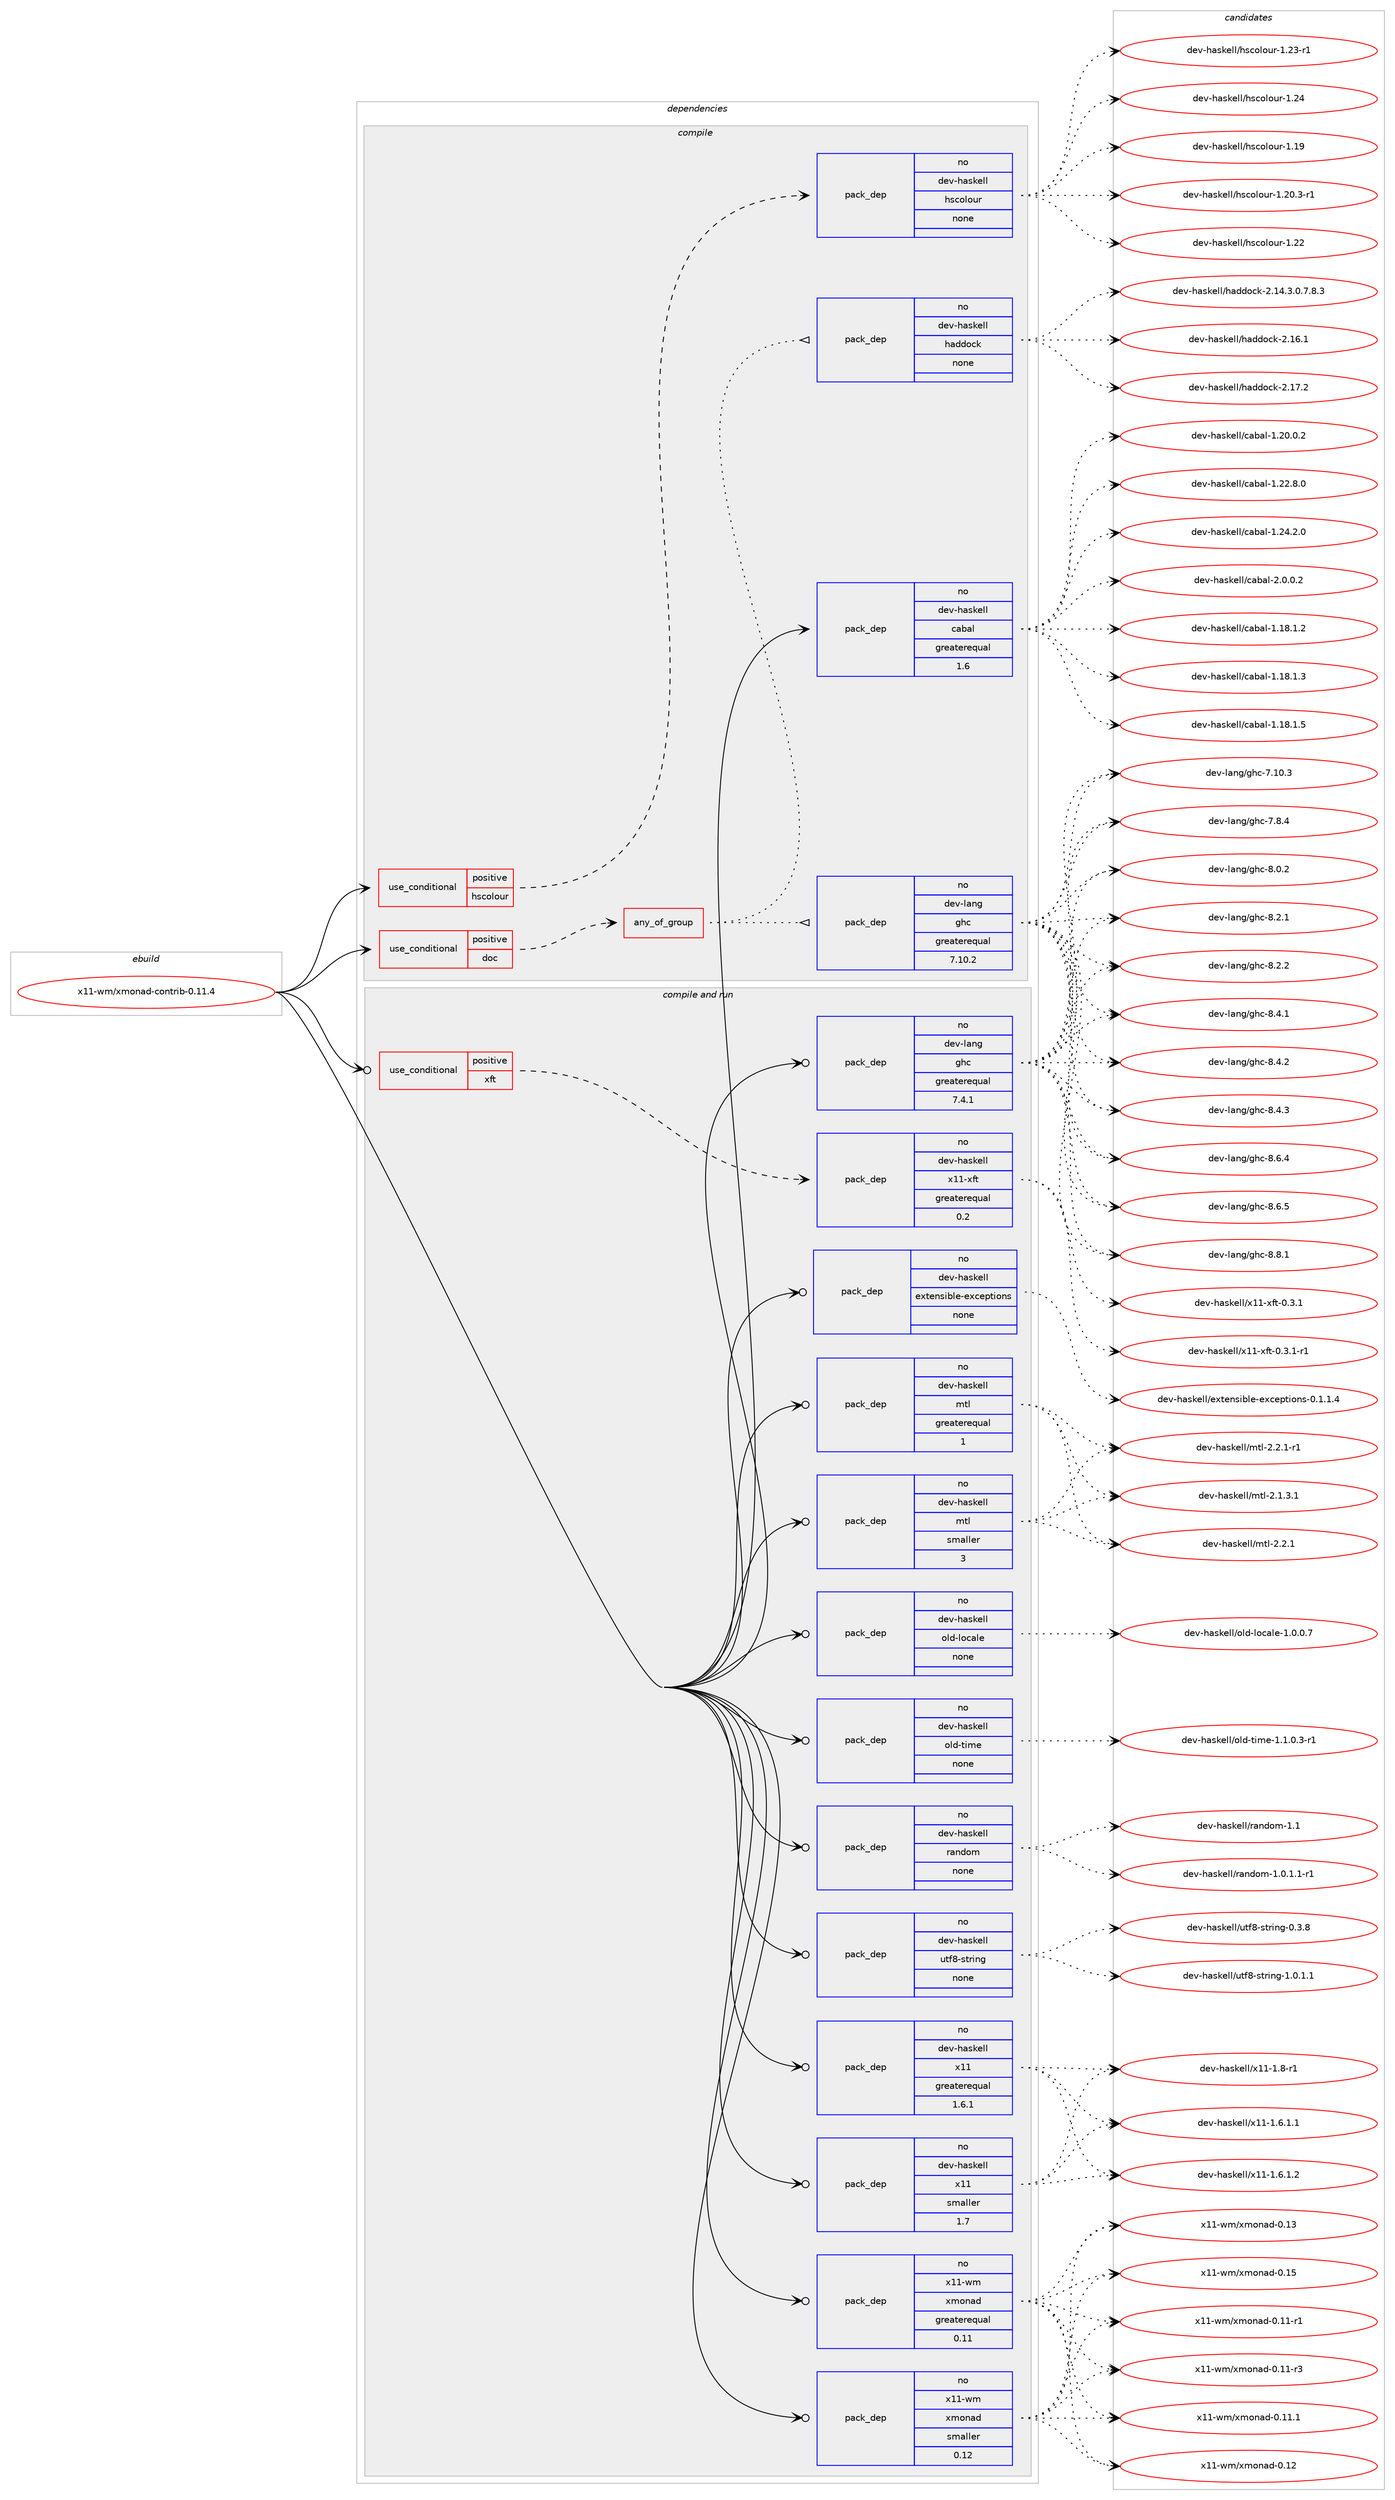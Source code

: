 digraph prolog {

# *************
# Graph options
# *************

newrank=true;
concentrate=true;
compound=true;
graph [rankdir=LR,fontname=Helvetica,fontsize=10,ranksep=1.5];#, ranksep=2.5, nodesep=0.2];
edge  [arrowhead=vee];
node  [fontname=Helvetica,fontsize=10];

# **********
# The ebuild
# **********

subgraph cluster_leftcol {
color=gray;
rank=same;
label=<<i>ebuild</i>>;
id [label="x11-wm/xmonad-contrib-0.11.4", color=red, width=4, href="../x11-wm/xmonad-contrib-0.11.4.svg"];
}

# ****************
# The dependencies
# ****************

subgraph cluster_midcol {
color=gray;
label=<<i>dependencies</i>>;
subgraph cluster_compile {
fillcolor="#eeeeee";
style=filled;
label=<<i>compile</i>>;
subgraph cond220830 {
dependency927561 [label=<<TABLE BORDER="0" CELLBORDER="1" CELLSPACING="0" CELLPADDING="4"><TR><TD ROWSPAN="3" CELLPADDING="10">use_conditional</TD></TR><TR><TD>positive</TD></TR><TR><TD>doc</TD></TR></TABLE>>, shape=none, color=red];
subgraph any16274 {
dependency927562 [label=<<TABLE BORDER="0" CELLBORDER="1" CELLSPACING="0" CELLPADDING="4"><TR><TD CELLPADDING="10">any_of_group</TD></TR></TABLE>>, shape=none, color=red];subgraph pack689859 {
dependency927563 [label=<<TABLE BORDER="0" CELLBORDER="1" CELLSPACING="0" CELLPADDING="4" WIDTH="220"><TR><TD ROWSPAN="6" CELLPADDING="30">pack_dep</TD></TR><TR><TD WIDTH="110">no</TD></TR><TR><TD>dev-haskell</TD></TR><TR><TD>haddock</TD></TR><TR><TD>none</TD></TR><TR><TD></TD></TR></TABLE>>, shape=none, color=blue];
}
dependency927562:e -> dependency927563:w [weight=20,style="dotted",arrowhead="oinv"];
subgraph pack689860 {
dependency927564 [label=<<TABLE BORDER="0" CELLBORDER="1" CELLSPACING="0" CELLPADDING="4" WIDTH="220"><TR><TD ROWSPAN="6" CELLPADDING="30">pack_dep</TD></TR><TR><TD WIDTH="110">no</TD></TR><TR><TD>dev-lang</TD></TR><TR><TD>ghc</TD></TR><TR><TD>greaterequal</TD></TR><TR><TD>7.10.2</TD></TR></TABLE>>, shape=none, color=blue];
}
dependency927562:e -> dependency927564:w [weight=20,style="dotted",arrowhead="oinv"];
}
dependency927561:e -> dependency927562:w [weight=20,style="dashed",arrowhead="vee"];
}
id:e -> dependency927561:w [weight=20,style="solid",arrowhead="vee"];
subgraph cond220831 {
dependency927565 [label=<<TABLE BORDER="0" CELLBORDER="1" CELLSPACING="0" CELLPADDING="4"><TR><TD ROWSPAN="3" CELLPADDING="10">use_conditional</TD></TR><TR><TD>positive</TD></TR><TR><TD>hscolour</TD></TR></TABLE>>, shape=none, color=red];
subgraph pack689861 {
dependency927566 [label=<<TABLE BORDER="0" CELLBORDER="1" CELLSPACING="0" CELLPADDING="4" WIDTH="220"><TR><TD ROWSPAN="6" CELLPADDING="30">pack_dep</TD></TR><TR><TD WIDTH="110">no</TD></TR><TR><TD>dev-haskell</TD></TR><TR><TD>hscolour</TD></TR><TR><TD>none</TD></TR><TR><TD></TD></TR></TABLE>>, shape=none, color=blue];
}
dependency927565:e -> dependency927566:w [weight=20,style="dashed",arrowhead="vee"];
}
id:e -> dependency927565:w [weight=20,style="solid",arrowhead="vee"];
subgraph pack689862 {
dependency927567 [label=<<TABLE BORDER="0" CELLBORDER="1" CELLSPACING="0" CELLPADDING="4" WIDTH="220"><TR><TD ROWSPAN="6" CELLPADDING="30">pack_dep</TD></TR><TR><TD WIDTH="110">no</TD></TR><TR><TD>dev-haskell</TD></TR><TR><TD>cabal</TD></TR><TR><TD>greaterequal</TD></TR><TR><TD>1.6</TD></TR></TABLE>>, shape=none, color=blue];
}
id:e -> dependency927567:w [weight=20,style="solid",arrowhead="vee"];
}
subgraph cluster_compileandrun {
fillcolor="#eeeeee";
style=filled;
label=<<i>compile and run</i>>;
subgraph cond220832 {
dependency927568 [label=<<TABLE BORDER="0" CELLBORDER="1" CELLSPACING="0" CELLPADDING="4"><TR><TD ROWSPAN="3" CELLPADDING="10">use_conditional</TD></TR><TR><TD>positive</TD></TR><TR><TD>xft</TD></TR></TABLE>>, shape=none, color=red];
subgraph pack689863 {
dependency927569 [label=<<TABLE BORDER="0" CELLBORDER="1" CELLSPACING="0" CELLPADDING="4" WIDTH="220"><TR><TD ROWSPAN="6" CELLPADDING="30">pack_dep</TD></TR><TR><TD WIDTH="110">no</TD></TR><TR><TD>dev-haskell</TD></TR><TR><TD>x11-xft</TD></TR><TR><TD>greaterequal</TD></TR><TR><TD>0.2</TD></TR></TABLE>>, shape=none, color=blue];
}
dependency927568:e -> dependency927569:w [weight=20,style="dashed",arrowhead="vee"];
}
id:e -> dependency927568:w [weight=20,style="solid",arrowhead="odotvee"];
subgraph pack689864 {
dependency927570 [label=<<TABLE BORDER="0" CELLBORDER="1" CELLSPACING="0" CELLPADDING="4" WIDTH="220"><TR><TD ROWSPAN="6" CELLPADDING="30">pack_dep</TD></TR><TR><TD WIDTH="110">no</TD></TR><TR><TD>dev-haskell</TD></TR><TR><TD>extensible-exceptions</TD></TR><TR><TD>none</TD></TR><TR><TD></TD></TR></TABLE>>, shape=none, color=blue];
}
id:e -> dependency927570:w [weight=20,style="solid",arrowhead="odotvee"];
subgraph pack689865 {
dependency927571 [label=<<TABLE BORDER="0" CELLBORDER="1" CELLSPACING="0" CELLPADDING="4" WIDTH="220"><TR><TD ROWSPAN="6" CELLPADDING="30">pack_dep</TD></TR><TR><TD WIDTH="110">no</TD></TR><TR><TD>dev-haskell</TD></TR><TR><TD>mtl</TD></TR><TR><TD>greaterequal</TD></TR><TR><TD>1</TD></TR></TABLE>>, shape=none, color=blue];
}
id:e -> dependency927571:w [weight=20,style="solid",arrowhead="odotvee"];
subgraph pack689866 {
dependency927572 [label=<<TABLE BORDER="0" CELLBORDER="1" CELLSPACING="0" CELLPADDING="4" WIDTH="220"><TR><TD ROWSPAN="6" CELLPADDING="30">pack_dep</TD></TR><TR><TD WIDTH="110">no</TD></TR><TR><TD>dev-haskell</TD></TR><TR><TD>mtl</TD></TR><TR><TD>smaller</TD></TR><TR><TD>3</TD></TR></TABLE>>, shape=none, color=blue];
}
id:e -> dependency927572:w [weight=20,style="solid",arrowhead="odotvee"];
subgraph pack689867 {
dependency927573 [label=<<TABLE BORDER="0" CELLBORDER="1" CELLSPACING="0" CELLPADDING="4" WIDTH="220"><TR><TD ROWSPAN="6" CELLPADDING="30">pack_dep</TD></TR><TR><TD WIDTH="110">no</TD></TR><TR><TD>dev-haskell</TD></TR><TR><TD>old-locale</TD></TR><TR><TD>none</TD></TR><TR><TD></TD></TR></TABLE>>, shape=none, color=blue];
}
id:e -> dependency927573:w [weight=20,style="solid",arrowhead="odotvee"];
subgraph pack689868 {
dependency927574 [label=<<TABLE BORDER="0" CELLBORDER="1" CELLSPACING="0" CELLPADDING="4" WIDTH="220"><TR><TD ROWSPAN="6" CELLPADDING="30">pack_dep</TD></TR><TR><TD WIDTH="110">no</TD></TR><TR><TD>dev-haskell</TD></TR><TR><TD>old-time</TD></TR><TR><TD>none</TD></TR><TR><TD></TD></TR></TABLE>>, shape=none, color=blue];
}
id:e -> dependency927574:w [weight=20,style="solid",arrowhead="odotvee"];
subgraph pack689869 {
dependency927575 [label=<<TABLE BORDER="0" CELLBORDER="1" CELLSPACING="0" CELLPADDING="4" WIDTH="220"><TR><TD ROWSPAN="6" CELLPADDING="30">pack_dep</TD></TR><TR><TD WIDTH="110">no</TD></TR><TR><TD>dev-haskell</TD></TR><TR><TD>random</TD></TR><TR><TD>none</TD></TR><TR><TD></TD></TR></TABLE>>, shape=none, color=blue];
}
id:e -> dependency927575:w [weight=20,style="solid",arrowhead="odotvee"];
subgraph pack689870 {
dependency927576 [label=<<TABLE BORDER="0" CELLBORDER="1" CELLSPACING="0" CELLPADDING="4" WIDTH="220"><TR><TD ROWSPAN="6" CELLPADDING="30">pack_dep</TD></TR><TR><TD WIDTH="110">no</TD></TR><TR><TD>dev-haskell</TD></TR><TR><TD>utf8-string</TD></TR><TR><TD>none</TD></TR><TR><TD></TD></TR></TABLE>>, shape=none, color=blue];
}
id:e -> dependency927576:w [weight=20,style="solid",arrowhead="odotvee"];
subgraph pack689871 {
dependency927577 [label=<<TABLE BORDER="0" CELLBORDER="1" CELLSPACING="0" CELLPADDING="4" WIDTH="220"><TR><TD ROWSPAN="6" CELLPADDING="30">pack_dep</TD></TR><TR><TD WIDTH="110">no</TD></TR><TR><TD>dev-haskell</TD></TR><TR><TD>x11</TD></TR><TR><TD>greaterequal</TD></TR><TR><TD>1.6.1</TD></TR></TABLE>>, shape=none, color=blue];
}
id:e -> dependency927577:w [weight=20,style="solid",arrowhead="odotvee"];
subgraph pack689872 {
dependency927578 [label=<<TABLE BORDER="0" CELLBORDER="1" CELLSPACING="0" CELLPADDING="4" WIDTH="220"><TR><TD ROWSPAN="6" CELLPADDING="30">pack_dep</TD></TR><TR><TD WIDTH="110">no</TD></TR><TR><TD>dev-haskell</TD></TR><TR><TD>x11</TD></TR><TR><TD>smaller</TD></TR><TR><TD>1.7</TD></TR></TABLE>>, shape=none, color=blue];
}
id:e -> dependency927578:w [weight=20,style="solid",arrowhead="odotvee"];
subgraph pack689873 {
dependency927579 [label=<<TABLE BORDER="0" CELLBORDER="1" CELLSPACING="0" CELLPADDING="4" WIDTH="220"><TR><TD ROWSPAN="6" CELLPADDING="30">pack_dep</TD></TR><TR><TD WIDTH="110">no</TD></TR><TR><TD>dev-lang</TD></TR><TR><TD>ghc</TD></TR><TR><TD>greaterequal</TD></TR><TR><TD>7.4.1</TD></TR></TABLE>>, shape=none, color=blue];
}
id:e -> dependency927579:w [weight=20,style="solid",arrowhead="odotvee"];
subgraph pack689874 {
dependency927580 [label=<<TABLE BORDER="0" CELLBORDER="1" CELLSPACING="0" CELLPADDING="4" WIDTH="220"><TR><TD ROWSPAN="6" CELLPADDING="30">pack_dep</TD></TR><TR><TD WIDTH="110">no</TD></TR><TR><TD>x11-wm</TD></TR><TR><TD>xmonad</TD></TR><TR><TD>greaterequal</TD></TR><TR><TD>0.11</TD></TR></TABLE>>, shape=none, color=blue];
}
id:e -> dependency927580:w [weight=20,style="solid",arrowhead="odotvee"];
subgraph pack689875 {
dependency927581 [label=<<TABLE BORDER="0" CELLBORDER="1" CELLSPACING="0" CELLPADDING="4" WIDTH="220"><TR><TD ROWSPAN="6" CELLPADDING="30">pack_dep</TD></TR><TR><TD WIDTH="110">no</TD></TR><TR><TD>x11-wm</TD></TR><TR><TD>xmonad</TD></TR><TR><TD>smaller</TD></TR><TR><TD>0.12</TD></TR></TABLE>>, shape=none, color=blue];
}
id:e -> dependency927581:w [weight=20,style="solid",arrowhead="odotvee"];
}
subgraph cluster_run {
fillcolor="#eeeeee";
style=filled;
label=<<i>run</i>>;
}
}

# **************
# The candidates
# **************

subgraph cluster_choices {
rank=same;
color=gray;
label=<<i>candidates</i>>;

subgraph choice689859 {
color=black;
nodesep=1;
choice1001011184510497115107101108108471049710010011199107455046495246514648465546564651 [label="dev-haskell/haddock-2.14.3.0.7.8.3", color=red, width=4,href="../dev-haskell/haddock-2.14.3.0.7.8.3.svg"];
choice100101118451049711510710110810847104971001001119910745504649544649 [label="dev-haskell/haddock-2.16.1", color=red, width=4,href="../dev-haskell/haddock-2.16.1.svg"];
choice100101118451049711510710110810847104971001001119910745504649554650 [label="dev-haskell/haddock-2.17.2", color=red, width=4,href="../dev-haskell/haddock-2.17.2.svg"];
dependency927563:e -> choice1001011184510497115107101108108471049710010011199107455046495246514648465546564651:w [style=dotted,weight="100"];
dependency927563:e -> choice100101118451049711510710110810847104971001001119910745504649544649:w [style=dotted,weight="100"];
dependency927563:e -> choice100101118451049711510710110810847104971001001119910745504649554650:w [style=dotted,weight="100"];
}
subgraph choice689860 {
color=black;
nodesep=1;
choice1001011184510897110103471031049945554649484651 [label="dev-lang/ghc-7.10.3", color=red, width=4,href="../dev-lang/ghc-7.10.3.svg"];
choice10010111845108971101034710310499455546564652 [label="dev-lang/ghc-7.8.4", color=red, width=4,href="../dev-lang/ghc-7.8.4.svg"];
choice10010111845108971101034710310499455646484650 [label="dev-lang/ghc-8.0.2", color=red, width=4,href="../dev-lang/ghc-8.0.2.svg"];
choice10010111845108971101034710310499455646504649 [label="dev-lang/ghc-8.2.1", color=red, width=4,href="../dev-lang/ghc-8.2.1.svg"];
choice10010111845108971101034710310499455646504650 [label="dev-lang/ghc-8.2.2", color=red, width=4,href="../dev-lang/ghc-8.2.2.svg"];
choice10010111845108971101034710310499455646524649 [label="dev-lang/ghc-8.4.1", color=red, width=4,href="../dev-lang/ghc-8.4.1.svg"];
choice10010111845108971101034710310499455646524650 [label="dev-lang/ghc-8.4.2", color=red, width=4,href="../dev-lang/ghc-8.4.2.svg"];
choice10010111845108971101034710310499455646524651 [label="dev-lang/ghc-8.4.3", color=red, width=4,href="../dev-lang/ghc-8.4.3.svg"];
choice10010111845108971101034710310499455646544652 [label="dev-lang/ghc-8.6.4", color=red, width=4,href="../dev-lang/ghc-8.6.4.svg"];
choice10010111845108971101034710310499455646544653 [label="dev-lang/ghc-8.6.5", color=red, width=4,href="../dev-lang/ghc-8.6.5.svg"];
choice10010111845108971101034710310499455646564649 [label="dev-lang/ghc-8.8.1", color=red, width=4,href="../dev-lang/ghc-8.8.1.svg"];
dependency927564:e -> choice1001011184510897110103471031049945554649484651:w [style=dotted,weight="100"];
dependency927564:e -> choice10010111845108971101034710310499455546564652:w [style=dotted,weight="100"];
dependency927564:e -> choice10010111845108971101034710310499455646484650:w [style=dotted,weight="100"];
dependency927564:e -> choice10010111845108971101034710310499455646504649:w [style=dotted,weight="100"];
dependency927564:e -> choice10010111845108971101034710310499455646504650:w [style=dotted,weight="100"];
dependency927564:e -> choice10010111845108971101034710310499455646524649:w [style=dotted,weight="100"];
dependency927564:e -> choice10010111845108971101034710310499455646524650:w [style=dotted,weight="100"];
dependency927564:e -> choice10010111845108971101034710310499455646524651:w [style=dotted,weight="100"];
dependency927564:e -> choice10010111845108971101034710310499455646544652:w [style=dotted,weight="100"];
dependency927564:e -> choice10010111845108971101034710310499455646544653:w [style=dotted,weight="100"];
dependency927564:e -> choice10010111845108971101034710310499455646564649:w [style=dotted,weight="100"];
}
subgraph choice689861 {
color=black;
nodesep=1;
choice100101118451049711510710110810847104115991111081111171144549464957 [label="dev-haskell/hscolour-1.19", color=red, width=4,href="../dev-haskell/hscolour-1.19.svg"];
choice10010111845104971151071011081084710411599111108111117114454946504846514511449 [label="dev-haskell/hscolour-1.20.3-r1", color=red, width=4,href="../dev-haskell/hscolour-1.20.3-r1.svg"];
choice100101118451049711510710110810847104115991111081111171144549465050 [label="dev-haskell/hscolour-1.22", color=red, width=4,href="../dev-haskell/hscolour-1.22.svg"];
choice1001011184510497115107101108108471041159911110811111711445494650514511449 [label="dev-haskell/hscolour-1.23-r1", color=red, width=4,href="../dev-haskell/hscolour-1.23-r1.svg"];
choice100101118451049711510710110810847104115991111081111171144549465052 [label="dev-haskell/hscolour-1.24", color=red, width=4,href="../dev-haskell/hscolour-1.24.svg"];
dependency927566:e -> choice100101118451049711510710110810847104115991111081111171144549464957:w [style=dotted,weight="100"];
dependency927566:e -> choice10010111845104971151071011081084710411599111108111117114454946504846514511449:w [style=dotted,weight="100"];
dependency927566:e -> choice100101118451049711510710110810847104115991111081111171144549465050:w [style=dotted,weight="100"];
dependency927566:e -> choice1001011184510497115107101108108471041159911110811111711445494650514511449:w [style=dotted,weight="100"];
dependency927566:e -> choice100101118451049711510710110810847104115991111081111171144549465052:w [style=dotted,weight="100"];
}
subgraph choice689862 {
color=black;
nodesep=1;
choice10010111845104971151071011081084799979897108454946495646494650 [label="dev-haskell/cabal-1.18.1.2", color=red, width=4,href="../dev-haskell/cabal-1.18.1.2.svg"];
choice10010111845104971151071011081084799979897108454946495646494651 [label="dev-haskell/cabal-1.18.1.3", color=red, width=4,href="../dev-haskell/cabal-1.18.1.3.svg"];
choice10010111845104971151071011081084799979897108454946495646494653 [label="dev-haskell/cabal-1.18.1.5", color=red, width=4,href="../dev-haskell/cabal-1.18.1.5.svg"];
choice10010111845104971151071011081084799979897108454946504846484650 [label="dev-haskell/cabal-1.20.0.2", color=red, width=4,href="../dev-haskell/cabal-1.20.0.2.svg"];
choice10010111845104971151071011081084799979897108454946505046564648 [label="dev-haskell/cabal-1.22.8.0", color=red, width=4,href="../dev-haskell/cabal-1.22.8.0.svg"];
choice10010111845104971151071011081084799979897108454946505246504648 [label="dev-haskell/cabal-1.24.2.0", color=red, width=4,href="../dev-haskell/cabal-1.24.2.0.svg"];
choice100101118451049711510710110810847999798971084550464846484650 [label="dev-haskell/cabal-2.0.0.2", color=red, width=4,href="../dev-haskell/cabal-2.0.0.2.svg"];
dependency927567:e -> choice10010111845104971151071011081084799979897108454946495646494650:w [style=dotted,weight="100"];
dependency927567:e -> choice10010111845104971151071011081084799979897108454946495646494651:w [style=dotted,weight="100"];
dependency927567:e -> choice10010111845104971151071011081084799979897108454946495646494653:w [style=dotted,weight="100"];
dependency927567:e -> choice10010111845104971151071011081084799979897108454946504846484650:w [style=dotted,weight="100"];
dependency927567:e -> choice10010111845104971151071011081084799979897108454946505046564648:w [style=dotted,weight="100"];
dependency927567:e -> choice10010111845104971151071011081084799979897108454946505246504648:w [style=dotted,weight="100"];
dependency927567:e -> choice100101118451049711510710110810847999798971084550464846484650:w [style=dotted,weight="100"];
}
subgraph choice689863 {
color=black;
nodesep=1;
choice100101118451049711510710110810847120494945120102116454846514649 [label="dev-haskell/x11-xft-0.3.1", color=red, width=4,href="../dev-haskell/x11-xft-0.3.1.svg"];
choice1001011184510497115107101108108471204949451201021164548465146494511449 [label="dev-haskell/x11-xft-0.3.1-r1", color=red, width=4,href="../dev-haskell/x11-xft-0.3.1-r1.svg"];
dependency927569:e -> choice100101118451049711510710110810847120494945120102116454846514649:w [style=dotted,weight="100"];
dependency927569:e -> choice1001011184510497115107101108108471204949451201021164548465146494511449:w [style=dotted,weight="100"];
}
subgraph choice689864 {
color=black;
nodesep=1;
choice1001011184510497115107101108108471011201161011101151059810810145101120991011121161051111101154548464946494652 [label="dev-haskell/extensible-exceptions-0.1.1.4", color=red, width=4,href="../dev-haskell/extensible-exceptions-0.1.1.4.svg"];
dependency927570:e -> choice1001011184510497115107101108108471011201161011101151059810810145101120991011121161051111101154548464946494652:w [style=dotted,weight="100"];
}
subgraph choice689865 {
color=black;
nodesep=1;
choice1001011184510497115107101108108471091161084550464946514649 [label="dev-haskell/mtl-2.1.3.1", color=red, width=4,href="../dev-haskell/mtl-2.1.3.1.svg"];
choice100101118451049711510710110810847109116108455046504649 [label="dev-haskell/mtl-2.2.1", color=red, width=4,href="../dev-haskell/mtl-2.2.1.svg"];
choice1001011184510497115107101108108471091161084550465046494511449 [label="dev-haskell/mtl-2.2.1-r1", color=red, width=4,href="../dev-haskell/mtl-2.2.1-r1.svg"];
dependency927571:e -> choice1001011184510497115107101108108471091161084550464946514649:w [style=dotted,weight="100"];
dependency927571:e -> choice100101118451049711510710110810847109116108455046504649:w [style=dotted,weight="100"];
dependency927571:e -> choice1001011184510497115107101108108471091161084550465046494511449:w [style=dotted,weight="100"];
}
subgraph choice689866 {
color=black;
nodesep=1;
choice1001011184510497115107101108108471091161084550464946514649 [label="dev-haskell/mtl-2.1.3.1", color=red, width=4,href="../dev-haskell/mtl-2.1.3.1.svg"];
choice100101118451049711510710110810847109116108455046504649 [label="dev-haskell/mtl-2.2.1", color=red, width=4,href="../dev-haskell/mtl-2.2.1.svg"];
choice1001011184510497115107101108108471091161084550465046494511449 [label="dev-haskell/mtl-2.2.1-r1", color=red, width=4,href="../dev-haskell/mtl-2.2.1-r1.svg"];
dependency927572:e -> choice1001011184510497115107101108108471091161084550464946514649:w [style=dotted,weight="100"];
dependency927572:e -> choice100101118451049711510710110810847109116108455046504649:w [style=dotted,weight="100"];
dependency927572:e -> choice1001011184510497115107101108108471091161084550465046494511449:w [style=dotted,weight="100"];
}
subgraph choice689867 {
color=black;
nodesep=1;
choice1001011184510497115107101108108471111081004510811199971081014549464846484655 [label="dev-haskell/old-locale-1.0.0.7", color=red, width=4,href="../dev-haskell/old-locale-1.0.0.7.svg"];
dependency927573:e -> choice1001011184510497115107101108108471111081004510811199971081014549464846484655:w [style=dotted,weight="100"];
}
subgraph choice689868 {
color=black;
nodesep=1;
choice1001011184510497115107101108108471111081004511610510910145494649464846514511449 [label="dev-haskell/old-time-1.1.0.3-r1", color=red, width=4,href="../dev-haskell/old-time-1.1.0.3-r1.svg"];
dependency927574:e -> choice1001011184510497115107101108108471111081004511610510910145494649464846514511449:w [style=dotted,weight="100"];
}
subgraph choice689869 {
color=black;
nodesep=1;
choice1001011184510497115107101108108471149711010011110945494648464946494511449 [label="dev-haskell/random-1.0.1.1-r1", color=red, width=4,href="../dev-haskell/random-1.0.1.1-r1.svg"];
choice1001011184510497115107101108108471149711010011110945494649 [label="dev-haskell/random-1.1", color=red, width=4,href="../dev-haskell/random-1.1.svg"];
dependency927575:e -> choice1001011184510497115107101108108471149711010011110945494648464946494511449:w [style=dotted,weight="100"];
dependency927575:e -> choice1001011184510497115107101108108471149711010011110945494649:w [style=dotted,weight="100"];
}
subgraph choice689870 {
color=black;
nodesep=1;
choice1001011184510497115107101108108471171161025645115116114105110103454846514656 [label="dev-haskell/utf8-string-0.3.8", color=red, width=4,href="../dev-haskell/utf8-string-0.3.8.svg"];
choice10010111845104971151071011081084711711610256451151161141051101034549464846494649 [label="dev-haskell/utf8-string-1.0.1.1", color=red, width=4,href="../dev-haskell/utf8-string-1.0.1.1.svg"];
dependency927576:e -> choice1001011184510497115107101108108471171161025645115116114105110103454846514656:w [style=dotted,weight="100"];
dependency927576:e -> choice10010111845104971151071011081084711711610256451151161141051101034549464846494649:w [style=dotted,weight="100"];
}
subgraph choice689871 {
color=black;
nodesep=1;
choice10010111845104971151071011081084712049494549465446494649 [label="dev-haskell/x11-1.6.1.1", color=red, width=4,href="../dev-haskell/x11-1.6.1.1.svg"];
choice10010111845104971151071011081084712049494549465446494650 [label="dev-haskell/x11-1.6.1.2", color=red, width=4,href="../dev-haskell/x11-1.6.1.2.svg"];
choice1001011184510497115107101108108471204949454946564511449 [label="dev-haskell/x11-1.8-r1", color=red, width=4,href="../dev-haskell/x11-1.8-r1.svg"];
dependency927577:e -> choice10010111845104971151071011081084712049494549465446494649:w [style=dotted,weight="100"];
dependency927577:e -> choice10010111845104971151071011081084712049494549465446494650:w [style=dotted,weight="100"];
dependency927577:e -> choice1001011184510497115107101108108471204949454946564511449:w [style=dotted,weight="100"];
}
subgraph choice689872 {
color=black;
nodesep=1;
choice10010111845104971151071011081084712049494549465446494649 [label="dev-haskell/x11-1.6.1.1", color=red, width=4,href="../dev-haskell/x11-1.6.1.1.svg"];
choice10010111845104971151071011081084712049494549465446494650 [label="dev-haskell/x11-1.6.1.2", color=red, width=4,href="../dev-haskell/x11-1.6.1.2.svg"];
choice1001011184510497115107101108108471204949454946564511449 [label="dev-haskell/x11-1.8-r1", color=red, width=4,href="../dev-haskell/x11-1.8-r1.svg"];
dependency927578:e -> choice10010111845104971151071011081084712049494549465446494649:w [style=dotted,weight="100"];
dependency927578:e -> choice10010111845104971151071011081084712049494549465446494650:w [style=dotted,weight="100"];
dependency927578:e -> choice1001011184510497115107101108108471204949454946564511449:w [style=dotted,weight="100"];
}
subgraph choice689873 {
color=black;
nodesep=1;
choice1001011184510897110103471031049945554649484651 [label="dev-lang/ghc-7.10.3", color=red, width=4,href="../dev-lang/ghc-7.10.3.svg"];
choice10010111845108971101034710310499455546564652 [label="dev-lang/ghc-7.8.4", color=red, width=4,href="../dev-lang/ghc-7.8.4.svg"];
choice10010111845108971101034710310499455646484650 [label="dev-lang/ghc-8.0.2", color=red, width=4,href="../dev-lang/ghc-8.0.2.svg"];
choice10010111845108971101034710310499455646504649 [label="dev-lang/ghc-8.2.1", color=red, width=4,href="../dev-lang/ghc-8.2.1.svg"];
choice10010111845108971101034710310499455646504650 [label="dev-lang/ghc-8.2.2", color=red, width=4,href="../dev-lang/ghc-8.2.2.svg"];
choice10010111845108971101034710310499455646524649 [label="dev-lang/ghc-8.4.1", color=red, width=4,href="../dev-lang/ghc-8.4.1.svg"];
choice10010111845108971101034710310499455646524650 [label="dev-lang/ghc-8.4.2", color=red, width=4,href="../dev-lang/ghc-8.4.2.svg"];
choice10010111845108971101034710310499455646524651 [label="dev-lang/ghc-8.4.3", color=red, width=4,href="../dev-lang/ghc-8.4.3.svg"];
choice10010111845108971101034710310499455646544652 [label="dev-lang/ghc-8.6.4", color=red, width=4,href="../dev-lang/ghc-8.6.4.svg"];
choice10010111845108971101034710310499455646544653 [label="dev-lang/ghc-8.6.5", color=red, width=4,href="../dev-lang/ghc-8.6.5.svg"];
choice10010111845108971101034710310499455646564649 [label="dev-lang/ghc-8.8.1", color=red, width=4,href="../dev-lang/ghc-8.8.1.svg"];
dependency927579:e -> choice1001011184510897110103471031049945554649484651:w [style=dotted,weight="100"];
dependency927579:e -> choice10010111845108971101034710310499455546564652:w [style=dotted,weight="100"];
dependency927579:e -> choice10010111845108971101034710310499455646484650:w [style=dotted,weight="100"];
dependency927579:e -> choice10010111845108971101034710310499455646504649:w [style=dotted,weight="100"];
dependency927579:e -> choice10010111845108971101034710310499455646504650:w [style=dotted,weight="100"];
dependency927579:e -> choice10010111845108971101034710310499455646524649:w [style=dotted,weight="100"];
dependency927579:e -> choice10010111845108971101034710310499455646524650:w [style=dotted,weight="100"];
dependency927579:e -> choice10010111845108971101034710310499455646524651:w [style=dotted,weight="100"];
dependency927579:e -> choice10010111845108971101034710310499455646544652:w [style=dotted,weight="100"];
dependency927579:e -> choice10010111845108971101034710310499455646544653:w [style=dotted,weight="100"];
dependency927579:e -> choice10010111845108971101034710310499455646564649:w [style=dotted,weight="100"];
}
subgraph choice689874 {
color=black;
nodesep=1;
choice120494945119109471201091111109710045484649494511449 [label="x11-wm/xmonad-0.11-r1", color=red, width=4,href="../x11-wm/xmonad-0.11-r1.svg"];
choice120494945119109471201091111109710045484649494511451 [label="x11-wm/xmonad-0.11-r3", color=red, width=4,href="../x11-wm/xmonad-0.11-r3.svg"];
choice120494945119109471201091111109710045484649494649 [label="x11-wm/xmonad-0.11.1", color=red, width=4,href="../x11-wm/xmonad-0.11.1.svg"];
choice12049494511910947120109111110971004548464950 [label="x11-wm/xmonad-0.12", color=red, width=4,href="../x11-wm/xmonad-0.12.svg"];
choice12049494511910947120109111110971004548464951 [label="x11-wm/xmonad-0.13", color=red, width=4,href="../x11-wm/xmonad-0.13.svg"];
choice12049494511910947120109111110971004548464953 [label="x11-wm/xmonad-0.15", color=red, width=4,href="../x11-wm/xmonad-0.15.svg"];
dependency927580:e -> choice120494945119109471201091111109710045484649494511449:w [style=dotted,weight="100"];
dependency927580:e -> choice120494945119109471201091111109710045484649494511451:w [style=dotted,weight="100"];
dependency927580:e -> choice120494945119109471201091111109710045484649494649:w [style=dotted,weight="100"];
dependency927580:e -> choice12049494511910947120109111110971004548464950:w [style=dotted,weight="100"];
dependency927580:e -> choice12049494511910947120109111110971004548464951:w [style=dotted,weight="100"];
dependency927580:e -> choice12049494511910947120109111110971004548464953:w [style=dotted,weight="100"];
}
subgraph choice689875 {
color=black;
nodesep=1;
choice120494945119109471201091111109710045484649494511449 [label="x11-wm/xmonad-0.11-r1", color=red, width=4,href="../x11-wm/xmonad-0.11-r1.svg"];
choice120494945119109471201091111109710045484649494511451 [label="x11-wm/xmonad-0.11-r3", color=red, width=4,href="../x11-wm/xmonad-0.11-r3.svg"];
choice120494945119109471201091111109710045484649494649 [label="x11-wm/xmonad-0.11.1", color=red, width=4,href="../x11-wm/xmonad-0.11.1.svg"];
choice12049494511910947120109111110971004548464950 [label="x11-wm/xmonad-0.12", color=red, width=4,href="../x11-wm/xmonad-0.12.svg"];
choice12049494511910947120109111110971004548464951 [label="x11-wm/xmonad-0.13", color=red, width=4,href="../x11-wm/xmonad-0.13.svg"];
choice12049494511910947120109111110971004548464953 [label="x11-wm/xmonad-0.15", color=red, width=4,href="../x11-wm/xmonad-0.15.svg"];
dependency927581:e -> choice120494945119109471201091111109710045484649494511449:w [style=dotted,weight="100"];
dependency927581:e -> choice120494945119109471201091111109710045484649494511451:w [style=dotted,weight="100"];
dependency927581:e -> choice120494945119109471201091111109710045484649494649:w [style=dotted,weight="100"];
dependency927581:e -> choice12049494511910947120109111110971004548464950:w [style=dotted,weight="100"];
dependency927581:e -> choice12049494511910947120109111110971004548464951:w [style=dotted,weight="100"];
dependency927581:e -> choice12049494511910947120109111110971004548464953:w [style=dotted,weight="100"];
}
}

}
